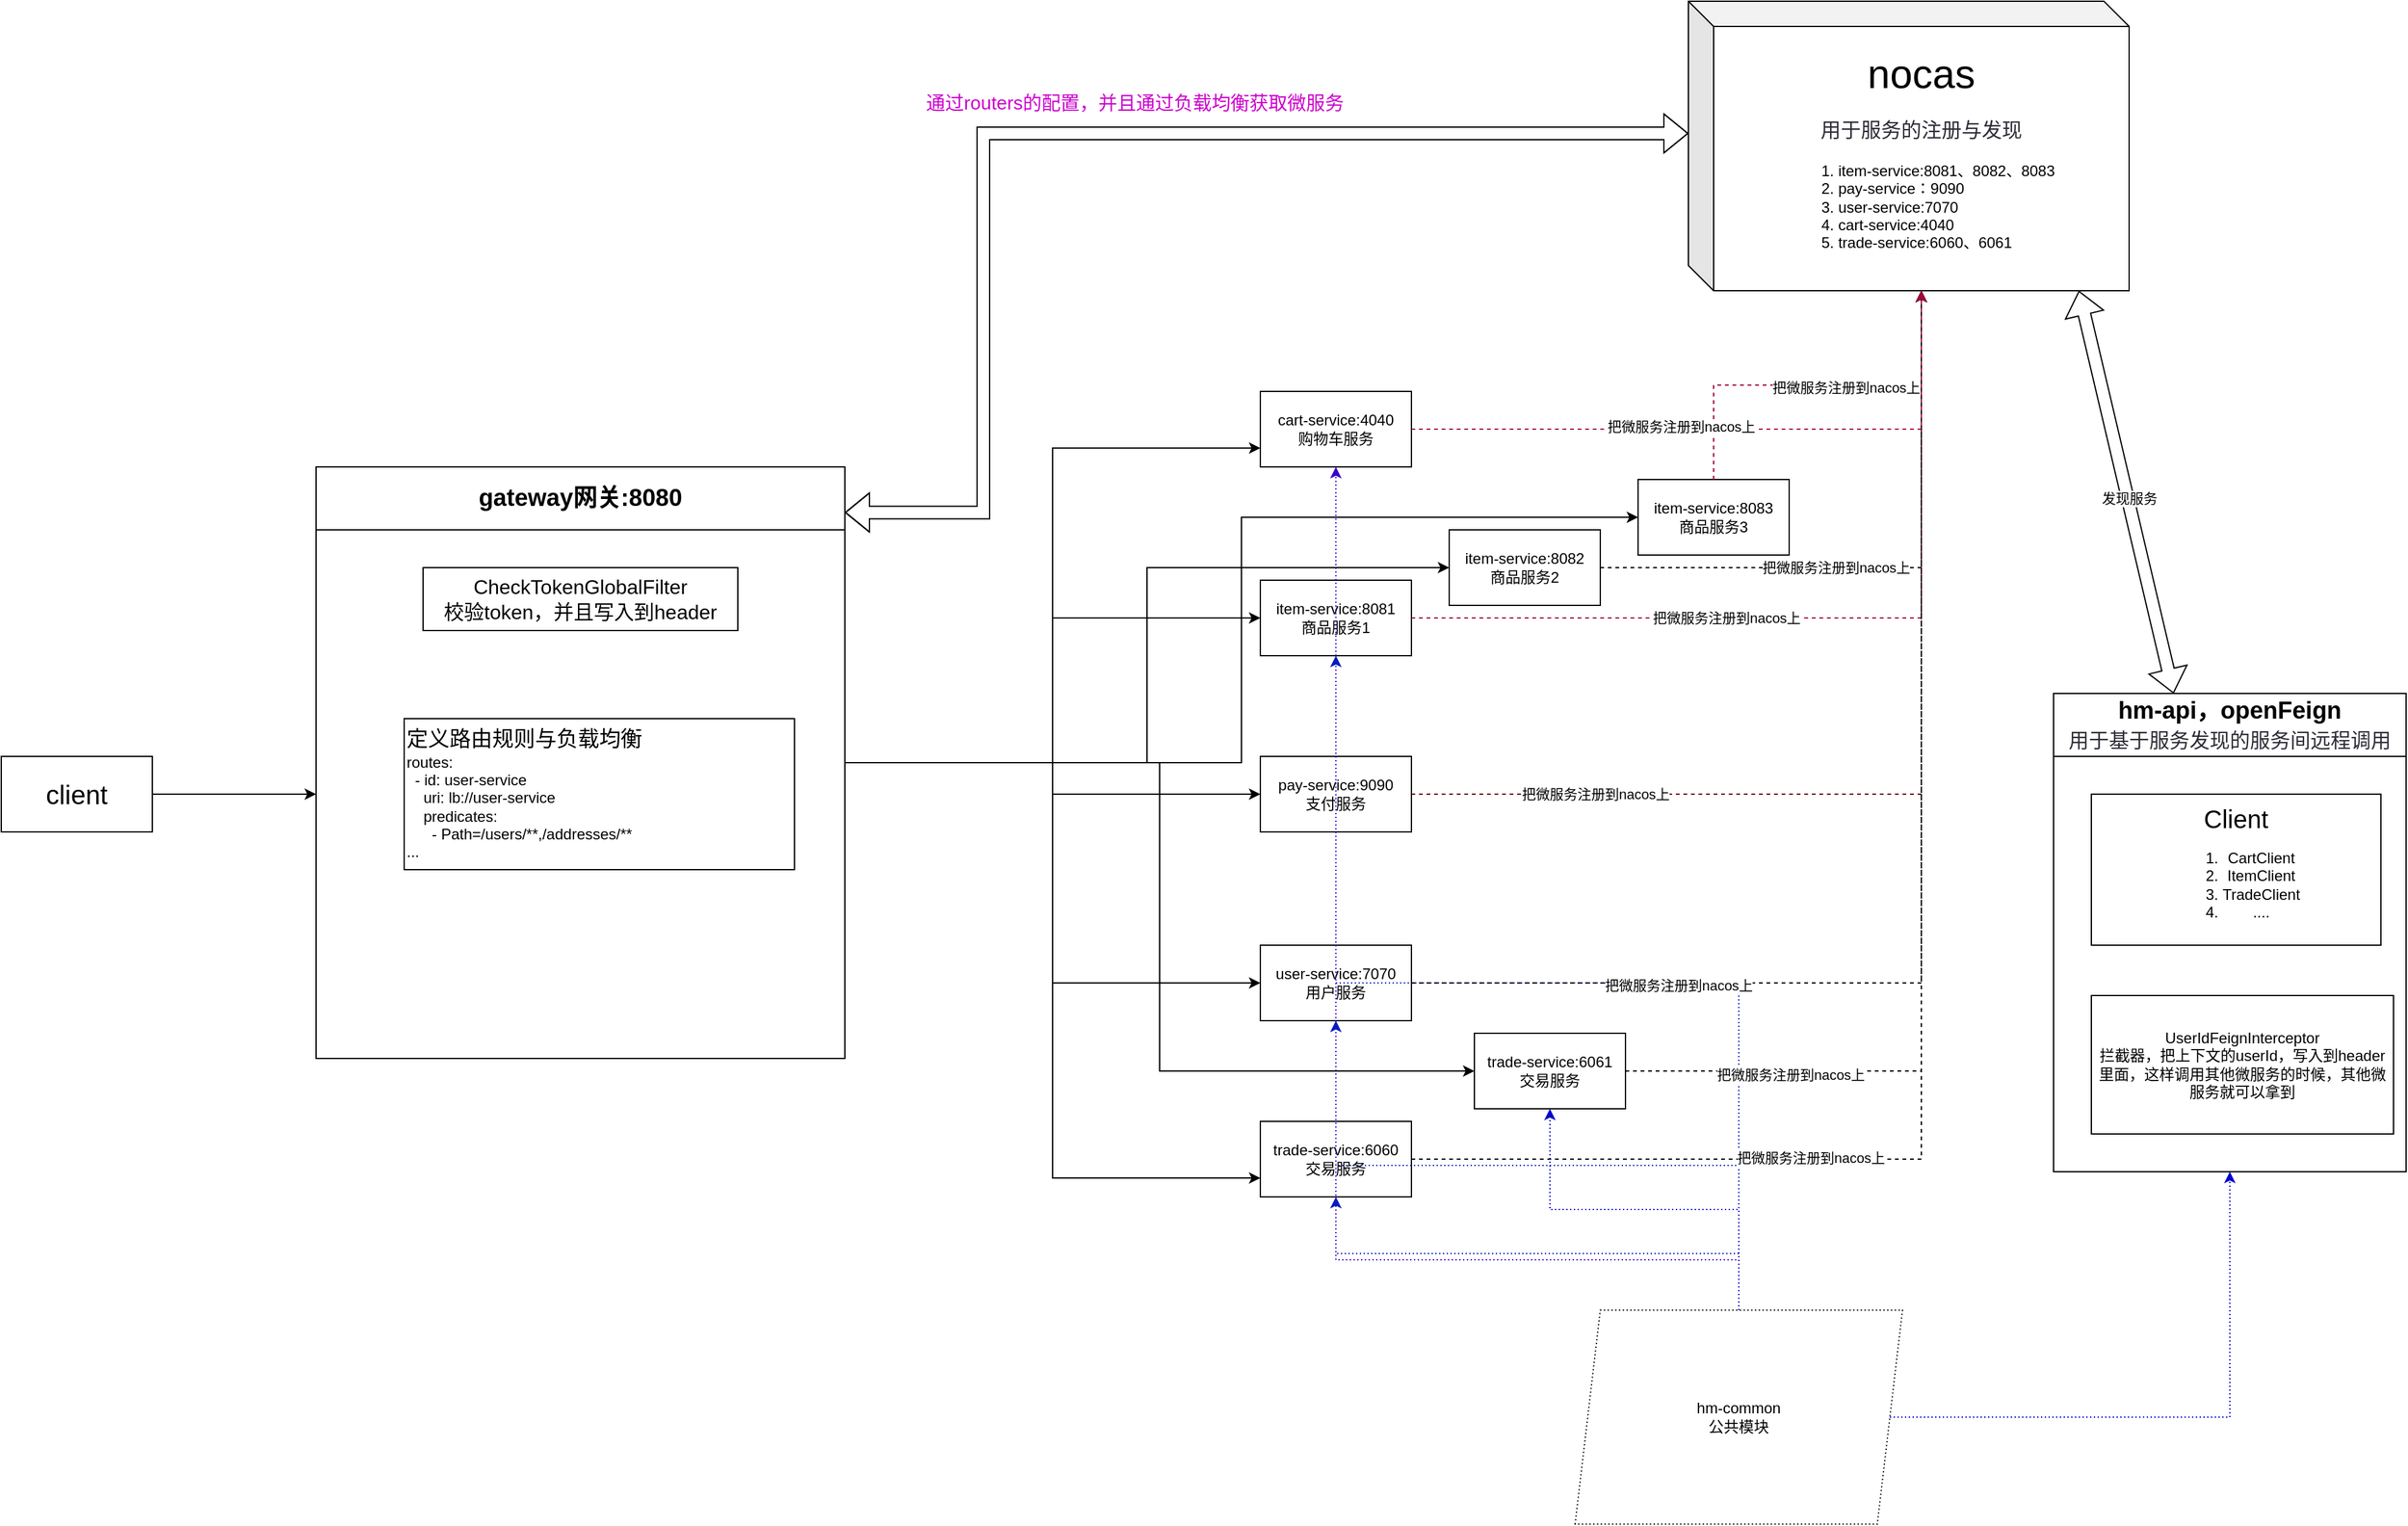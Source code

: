 <mxfile version="24.7.6">
  <diagram name="第 1 页" id="HG3GEFOJMeY1fM_Ur6Mi">
    <mxGraphModel dx="3703" dy="2258" grid="1" gridSize="10" guides="1" tooltips="1" connect="1" arrows="1" fold="1" page="1" pageScale="1" pageWidth="827" pageHeight="1169" math="0" shadow="0">
      <root>
        <mxCell id="0" />
        <mxCell id="1" parent="0" />
        <mxCell id="a9ZYFR0yFpN4XZ44wN_L-65" style="edgeStyle=elbowEdgeStyle;rounded=0;orthogonalLoop=1;jettySize=auto;elbow=vertical;html=1;" edge="1" parent="1" source="a9ZYFR0yFpN4XZ44wN_L-1">
          <mxGeometry relative="1" as="geometry">
            <mxPoint x="-870" y="450" as="targetPoint" />
          </mxGeometry>
        </mxCell>
        <mxCell id="a9ZYFR0yFpN4XZ44wN_L-1" value="&lt;font style=&quot;font-size: 21px;&quot;&gt;client&lt;/font&gt;" style="rounded=0;whiteSpace=wrap;html=1;" vertex="1" parent="1">
          <mxGeometry x="-1120" y="420" width="120" height="60" as="geometry" />
        </mxCell>
        <mxCell id="a9ZYFR0yFpN4XZ44wN_L-2" value="cart-service:4040&lt;div&gt;购物车服务&lt;/div&gt;" style="rounded=0;whiteSpace=wrap;html=1;" vertex="1" parent="1">
          <mxGeometry x="-120" y="130" width="120" height="60" as="geometry" />
        </mxCell>
        <mxCell id="a9ZYFR0yFpN4XZ44wN_L-4" value="item&lt;span style=&quot;background-color: initial;&quot;&gt;-service:8081&lt;/span&gt;&lt;div&gt;&lt;span style=&quot;background-color: initial;&quot;&gt;商品服务1&lt;/span&gt;&lt;/div&gt;" style="rounded=0;whiteSpace=wrap;html=1;" vertex="1" parent="1">
          <mxGeometry x="-120" y="280" width="120" height="60" as="geometry" />
        </mxCell>
        <mxCell id="a9ZYFR0yFpN4XZ44wN_L-5" value="&lt;span style=&quot;background-color: initial;&quot;&gt;pay&lt;/span&gt;&lt;span style=&quot;background-color: initial;&quot;&gt;-service:9090&lt;/span&gt;&lt;div&gt;&lt;span style=&quot;background-color: initial;&quot;&gt;支付服务&lt;/span&gt;&lt;/div&gt;" style="rounded=0;whiteSpace=wrap;html=1;" vertex="1" parent="1">
          <mxGeometry x="-120" y="420" width="120" height="60" as="geometry" />
        </mxCell>
        <mxCell id="a9ZYFR0yFpN4XZ44wN_L-6" value="&lt;span style=&quot;background-color: initial;&quot;&gt;user&lt;/span&gt;&lt;span style=&quot;background-color: initial;&quot;&gt;-service:7070&lt;/span&gt;&lt;div&gt;&lt;span style=&quot;background-color: initial;&quot;&gt;用户服务&lt;/span&gt;&lt;/div&gt;" style="rounded=0;whiteSpace=wrap;html=1;" vertex="1" parent="1">
          <mxGeometry x="-120" y="570" width="120" height="60" as="geometry" />
        </mxCell>
        <mxCell id="a9ZYFR0yFpN4XZ44wN_L-7" value="&lt;span style=&quot;background-color: initial;&quot;&gt;trade-service:6060&lt;/span&gt;&lt;div&gt;&lt;span style=&quot;background-color: initial;&quot;&gt;交易&lt;/span&gt;&lt;span style=&quot;background-color: initial;&quot;&gt;服务&lt;/span&gt;&lt;/div&gt;" style="rounded=0;whiteSpace=wrap;html=1;" vertex="1" parent="1">
          <mxGeometry x="-120" y="710" width="120" height="60" as="geometry" />
        </mxCell>
        <mxCell id="a9ZYFR0yFpN4XZ44wN_L-47" style="edgeStyle=orthogonalEdgeStyle;rounded=0;orthogonalLoop=1;jettySize=auto;html=1;entryX=0.5;entryY=1;entryDx=0;entryDy=0;dashed=1;dashPattern=1 2;strokeColor=#0000CC;" edge="1" parent="1" source="a9ZYFR0yFpN4XZ44wN_L-10" target="a9ZYFR0yFpN4XZ44wN_L-12">
          <mxGeometry relative="1" as="geometry" />
        </mxCell>
        <mxCell id="a9ZYFR0yFpN4XZ44wN_L-58" style="edgeStyle=elbowEdgeStyle;rounded=0;orthogonalLoop=1;jettySize=auto;elbow=vertical;html=1;entryX=0.5;entryY=1;entryDx=0;entryDy=0;fillColor=#0050ef;strokeColor=#001DBC;dashed=1;dashPattern=1 2;" edge="1" parent="1" source="a9ZYFR0yFpN4XZ44wN_L-10" target="a9ZYFR0yFpN4XZ44wN_L-7">
          <mxGeometry relative="1" as="geometry" />
        </mxCell>
        <mxCell id="a9ZYFR0yFpN4XZ44wN_L-59" style="edgeStyle=elbowEdgeStyle;rounded=0;orthogonalLoop=1;jettySize=auto;elbow=vertical;html=1;fillColor=#0050ef;strokeColor=#001DBC;dashed=1;dashPattern=1 2;" edge="1" parent="1" source="a9ZYFR0yFpN4XZ44wN_L-10" target="a9ZYFR0yFpN4XZ44wN_L-6">
          <mxGeometry relative="1" as="geometry" />
        </mxCell>
        <mxCell id="a9ZYFR0yFpN4XZ44wN_L-61" style="edgeStyle=elbowEdgeStyle;rounded=0;orthogonalLoop=1;jettySize=auto;elbow=vertical;html=1;entryX=0.5;entryY=1;entryDx=0;entryDy=0;dashed=1;dashPattern=1 2;fillColor=#0050ef;strokeColor=#001DBC;" edge="1" parent="1" source="a9ZYFR0yFpN4XZ44wN_L-10" target="a9ZYFR0yFpN4XZ44wN_L-4">
          <mxGeometry relative="1" as="geometry" />
        </mxCell>
        <mxCell id="a9ZYFR0yFpN4XZ44wN_L-62" style="edgeStyle=elbowEdgeStyle;rounded=0;orthogonalLoop=1;jettySize=auto;elbow=vertical;html=1;entryX=0.5;entryY=1;entryDx=0;entryDy=0;dashed=1;dashPattern=1 2;fillColor=#6a00ff;strokeColor=#3700CC;" edge="1" parent="1" source="a9ZYFR0yFpN4XZ44wN_L-10" target="a9ZYFR0yFpN4XZ44wN_L-2">
          <mxGeometry relative="1" as="geometry">
            <Array as="points">
              <mxPoint x="100" y="820" />
            </Array>
          </mxGeometry>
        </mxCell>
        <mxCell id="a9ZYFR0yFpN4XZ44wN_L-10" value="hm-common&lt;div&gt;公共模块&lt;/div&gt;" style="shape=parallelogram;perimeter=parallelogramPerimeter;whiteSpace=wrap;html=1;fixedSize=1;dashed=1;dashPattern=1 2;" vertex="1" parent="1">
          <mxGeometry x="130" y="860" width="260" height="170" as="geometry" />
        </mxCell>
        <mxCell id="a9ZYFR0yFpN4XZ44wN_L-12" value="&lt;font style=&quot;font-size: 19px;&quot;&gt;hm-api，openFeign&lt;br&gt;&lt;span style=&quot;color: rgb(44, 44, 54); font-family: -apple-system, BlinkMacSystemFont, &amp;quot;Segoe UI&amp;quot;, &amp;quot;Noto Sans&amp;quot;, Helvetica, Arial, sans-serif, &amp;quot;Apple Color Emoji&amp;quot;, &amp;quot;Segoe UI Emoji&amp;quot;; font-size: 16px; font-weight: 400; text-align: left; background-color: rgb(255, 255, 255);&quot;&gt;用于基于服务发现的服务间远程调用&lt;/span&gt;&lt;br&gt;&lt;/font&gt;" style="swimlane;whiteSpace=wrap;html=1;startSize=50;" vertex="1" parent="1">
          <mxGeometry x="510" y="370" width="280" height="380" as="geometry" />
        </mxCell>
        <mxCell id="a9ZYFR0yFpN4XZ44wN_L-54" value="&lt;font style=&quot;font-size: 20px;&quot;&gt;Client&lt;/font&gt;&lt;br&gt;&lt;ol&gt;&lt;li&gt;CartClient&lt;/li&gt;&lt;li&gt;ItemClient&lt;br&gt;&lt;/li&gt;&lt;li&gt;TradeClient&lt;br&gt;&lt;/li&gt;&lt;li&gt;....&lt;/li&gt;&lt;/ol&gt;" style="whiteSpace=wrap;html=1;align=center;" vertex="1" parent="a9ZYFR0yFpN4XZ44wN_L-12">
          <mxGeometry x="30" y="80" width="230" height="120" as="geometry" />
        </mxCell>
        <mxCell id="a9ZYFR0yFpN4XZ44wN_L-13" value="&lt;div style=&quot;&quot;&gt;&lt;span style=&quot;background-color: initial;&quot;&gt;&lt;font style=&quot;font-size: 32px;&quot;&gt;nocas&lt;br&gt;&lt;/font&gt;&lt;/span&gt;&lt;span style=&quot;color: rgb(44, 44, 54); font-family: -apple-system, BlinkMacSystemFont, &amp;quot;Segoe UI&amp;quot;, &amp;quot;Noto Sans&amp;quot;, Helvetica, Arial, sans-serif, &amp;quot;Apple Color Emoji&amp;quot;, &amp;quot;Segoe UI Emoji&amp;quot;; font-size: 16px; text-align: left; background-color: rgb(255, 255, 255);&quot;&gt;用于服务的注册与发现&lt;/span&gt;&lt;span style=&quot;background-color: initial;&quot;&gt;&lt;font style=&quot;font-size: 32px;&quot;&gt;&lt;br&gt;&lt;/font&gt;&lt;/span&gt;&lt;/div&gt;&lt;ol&gt;&lt;li style=&quot;text-align: left;&quot;&gt;item-service:8081、8082、8083&lt;/li&gt;&lt;li style=&quot;text-align: left;&quot;&gt;pay-service：9090&lt;/li&gt;&lt;li style=&quot;text-align: left;&quot;&gt;user-service:7070&lt;/li&gt;&lt;li style=&quot;text-align: left;&quot;&gt;cart-service:4040&lt;/li&gt;&lt;li style=&quot;text-align: left;&quot;&gt;trade-service:6060、6061&lt;/li&gt;&lt;/ol&gt;" style="shape=cube;whiteSpace=wrap;html=1;boundedLbl=1;backgroundOutline=1;darkOpacity=0.05;darkOpacity2=0.1;align=center;" vertex="1" parent="1">
          <mxGeometry x="220" y="-180" width="350" height="230" as="geometry" />
        </mxCell>
        <mxCell id="a9ZYFR0yFpN4XZ44wN_L-14" value="item&lt;span style=&quot;background-color: initial;&quot;&gt;-service:8082&lt;/span&gt;&lt;div&gt;&lt;span style=&quot;background-color: initial;&quot;&gt;商品服务2&lt;/span&gt;&lt;/div&gt;" style="rounded=0;whiteSpace=wrap;html=1;" vertex="1" parent="1">
          <mxGeometry x="30" y="240" width="120" height="60" as="geometry" />
        </mxCell>
        <mxCell id="a9ZYFR0yFpN4XZ44wN_L-15" value="item&lt;span style=&quot;background-color: initial;&quot;&gt;-service:8083&lt;/span&gt;&lt;div&gt;&lt;span style=&quot;background-color: initial;&quot;&gt;商品服务3&lt;/span&gt;&lt;/div&gt;" style="rounded=0;whiteSpace=wrap;html=1;" vertex="1" parent="1">
          <mxGeometry x="180" y="200" width="120" height="60" as="geometry" />
        </mxCell>
        <mxCell id="a9ZYFR0yFpN4XZ44wN_L-20" value="&lt;span style=&quot;background-color: initial;&quot;&gt;trade-service:6061&lt;/span&gt;&lt;div&gt;&lt;span style=&quot;background-color: initial;&quot;&gt;交易&lt;/span&gt;&lt;span style=&quot;background-color: initial;&quot;&gt;服务&lt;/span&gt;&lt;/div&gt;" style="rounded=0;whiteSpace=wrap;html=1;" vertex="1" parent="1">
          <mxGeometry x="50" y="640" width="120" height="60" as="geometry" />
        </mxCell>
        <mxCell id="a9ZYFR0yFpN4XZ44wN_L-24" style="edgeStyle=orthogonalEdgeStyle;rounded=0;orthogonalLoop=1;jettySize=auto;html=1;entryX=0;entryY=0;entryDx=185;entryDy=230;entryPerimeter=0;dashed=1;" edge="1" parent="1" source="a9ZYFR0yFpN4XZ44wN_L-14" target="a9ZYFR0yFpN4XZ44wN_L-13">
          <mxGeometry relative="1" as="geometry" />
        </mxCell>
        <mxCell id="a9ZYFR0yFpN4XZ44wN_L-91" value="把微服务注册到nacos上" style="edgeLabel;html=1;align=center;verticalAlign=middle;resizable=0;points=[];" vertex="1" connectable="0" parent="a9ZYFR0yFpN4XZ44wN_L-24">
          <mxGeometry x="-0.213" relative="1" as="geometry">
            <mxPoint as="offset" />
          </mxGeometry>
        </mxCell>
        <mxCell id="a9ZYFR0yFpN4XZ44wN_L-25" style="edgeStyle=orthogonalEdgeStyle;rounded=0;orthogonalLoop=1;jettySize=auto;html=1;entryX=0;entryY=0;entryDx=185;entryDy=230;entryPerimeter=0;fillColor=#d80073;strokeColor=#A50040;dashed=1;" edge="1" parent="1" source="a9ZYFR0yFpN4XZ44wN_L-4" target="a9ZYFR0yFpN4XZ44wN_L-13">
          <mxGeometry relative="1" as="geometry" />
        </mxCell>
        <mxCell id="a9ZYFR0yFpN4XZ44wN_L-87" value="&lt;span style=&quot;color: rgba(0, 0, 0, 0); font-family: monospace; font-size: 0px; text-align: start; background-color: rgb(251, 251, 251);&quot;&gt;%3CmxGraphModel%3E%3Croot%3E%3CmxCell%20id%3D%220%22%2F%3E%3CmxCell%20id%3D%221%22%20parent%3D%220%22%2F%3E%3CmxCell%20id%3D%222%22%20value%3D%22%E6%8A%8A%E5%BE%AE%E6%9C%8D%E5%8A%A1%E6%B3%A8%E5%86%8C%E5%88%B0nacos%E4%B8%8A%22%20style%3D%22edgeLabel%3Bhtml%3D1%3Balign%3Dcenter%3BverticalAlign%3Dmiddle%3Bresizable%3D0%3Bpoints%3D%5B%5D%3B%22%20vertex%3D%221%22%20connectable%3D%220%22%20parent%3D%221%22%3E%3CmxGeometry%20x%3D%22145.833%22%20y%3D%22450.0%22%20as%3D%22geometry%22%2F%3E%3C%2FmxCell%3E%3C%2Froot%3E%3C%2FmxGraphModel%3E&lt;/span&gt;" style="edgeLabel;html=1;align=center;verticalAlign=middle;resizable=0;points=[];" vertex="1" connectable="0" parent="a9ZYFR0yFpN4XZ44wN_L-25">
          <mxGeometry x="-0.35" relative="1" as="geometry">
            <mxPoint as="offset" />
          </mxGeometry>
        </mxCell>
        <mxCell id="a9ZYFR0yFpN4XZ44wN_L-88" value="把微服务注册到nacos上" style="edgeLabel;html=1;align=center;verticalAlign=middle;resizable=0;points=[];" vertex="1" connectable="0" parent="a9ZYFR0yFpN4XZ44wN_L-25">
          <mxGeometry x="-0.248" relative="1" as="geometry">
            <mxPoint as="offset" />
          </mxGeometry>
        </mxCell>
        <mxCell id="a9ZYFR0yFpN4XZ44wN_L-26" style="edgeStyle=orthogonalEdgeStyle;rounded=0;orthogonalLoop=1;jettySize=auto;html=1;entryX=0;entryY=0;entryDx=185;entryDy=230;entryPerimeter=0;fillColor=#d80073;strokeColor=#A50040;dashed=1;" edge="1" parent="1" source="a9ZYFR0yFpN4XZ44wN_L-15" target="a9ZYFR0yFpN4XZ44wN_L-13">
          <mxGeometry relative="1" as="geometry" />
        </mxCell>
        <mxCell id="a9ZYFR0yFpN4XZ44wN_L-90" value="把微服务注册到nacos上" style="edgeLabel;html=1;align=center;verticalAlign=middle;resizable=0;points=[];" vertex="1" connectable="0" parent="a9ZYFR0yFpN4XZ44wN_L-26">
          <mxGeometry x="0.144" y="-2" relative="1" as="geometry">
            <mxPoint as="offset" />
          </mxGeometry>
        </mxCell>
        <mxCell id="a9ZYFR0yFpN4XZ44wN_L-27" style="edgeStyle=orthogonalEdgeStyle;rounded=0;orthogonalLoop=1;jettySize=auto;html=1;entryX=0;entryY=0;entryDx=185;entryDy=230;entryPerimeter=0;dashed=1;fillColor=#a20025;strokeColor=#6F0000;" edge="1" parent="1" source="a9ZYFR0yFpN4XZ44wN_L-5" target="a9ZYFR0yFpN4XZ44wN_L-13">
          <mxGeometry relative="1" as="geometry" />
        </mxCell>
        <mxCell id="a9ZYFR0yFpN4XZ44wN_L-86" value="把微服务注册到nacos上" style="edgeLabel;html=1;align=center;verticalAlign=middle;resizable=0;points=[];" vertex="1" connectable="0" parent="a9ZYFR0yFpN4XZ44wN_L-27">
          <mxGeometry x="-0.637" relative="1" as="geometry">
            <mxPoint as="offset" />
          </mxGeometry>
        </mxCell>
        <mxCell id="a9ZYFR0yFpN4XZ44wN_L-28" style="edgeStyle=orthogonalEdgeStyle;rounded=0;orthogonalLoop=1;jettySize=auto;html=1;entryX=0;entryY=0;entryDx=185;entryDy=230;entryPerimeter=0;dashed=1;" edge="1" parent="1" source="a9ZYFR0yFpN4XZ44wN_L-6" target="a9ZYFR0yFpN4XZ44wN_L-13">
          <mxGeometry relative="1" as="geometry" />
        </mxCell>
        <mxCell id="a9ZYFR0yFpN4XZ44wN_L-92" value="把微服务注册到nacos上" style="edgeLabel;html=1;align=center;verticalAlign=middle;resizable=0;points=[];" vertex="1" connectable="0" parent="a9ZYFR0yFpN4XZ44wN_L-28">
          <mxGeometry x="-0.556" y="-2" relative="1" as="geometry">
            <mxPoint as="offset" />
          </mxGeometry>
        </mxCell>
        <mxCell id="a9ZYFR0yFpN4XZ44wN_L-29" style="edgeStyle=orthogonalEdgeStyle;rounded=0;orthogonalLoop=1;jettySize=auto;html=1;entryX=0;entryY=0;entryDx=185;entryDy=230;entryPerimeter=0;dashed=1;" edge="1" parent="1" source="a9ZYFR0yFpN4XZ44wN_L-7" target="a9ZYFR0yFpN4XZ44wN_L-13">
          <mxGeometry relative="1" as="geometry" />
        </mxCell>
        <mxCell id="a9ZYFR0yFpN4XZ44wN_L-94" value="把微服务注册到nacos上" style="edgeLabel;html=1;align=center;verticalAlign=middle;resizable=0;points=[];" vertex="1" connectable="0" parent="a9ZYFR0yFpN4XZ44wN_L-29">
          <mxGeometry x="-0.421" y="1" relative="1" as="geometry">
            <mxPoint as="offset" />
          </mxGeometry>
        </mxCell>
        <mxCell id="a9ZYFR0yFpN4XZ44wN_L-31" style="edgeStyle=orthogonalEdgeStyle;rounded=0;orthogonalLoop=1;jettySize=auto;html=1;entryX=0;entryY=0;entryDx=185;entryDy=230;entryPerimeter=0;dashed=1;" edge="1" parent="1" source="a9ZYFR0yFpN4XZ44wN_L-20" target="a9ZYFR0yFpN4XZ44wN_L-13">
          <mxGeometry relative="1" as="geometry" />
        </mxCell>
        <mxCell id="a9ZYFR0yFpN4XZ44wN_L-93" value="把微服务注册到nacos上" style="edgeLabel;html=1;align=center;verticalAlign=middle;resizable=0;points=[];" vertex="1" connectable="0" parent="a9ZYFR0yFpN4XZ44wN_L-31">
          <mxGeometry x="-0.694" y="-3" relative="1" as="geometry">
            <mxPoint as="offset" />
          </mxGeometry>
        </mxCell>
        <mxCell id="a9ZYFR0yFpN4XZ44wN_L-39" style="edgeStyle=orthogonalEdgeStyle;rounded=0;orthogonalLoop=1;jettySize=auto;html=1;entryX=0;entryY=0;entryDx=185;entryDy=230;entryPerimeter=0;dashed=1;fillColor=#d80073;strokeColor=#A50040;" edge="1" parent="1" source="a9ZYFR0yFpN4XZ44wN_L-2" target="a9ZYFR0yFpN4XZ44wN_L-13">
          <mxGeometry relative="1" as="geometry" />
        </mxCell>
        <mxCell id="a9ZYFR0yFpN4XZ44wN_L-89" value="把微服务注册到nacos上" style="edgeLabel;html=1;align=center;verticalAlign=middle;resizable=0;points=[];" vertex="1" connectable="0" parent="a9ZYFR0yFpN4XZ44wN_L-39">
          <mxGeometry x="-0.171" y="1" relative="1" as="geometry">
            <mxPoint y="-1" as="offset" />
          </mxGeometry>
        </mxCell>
        <mxCell id="a9ZYFR0yFpN4XZ44wN_L-46" style="edgeStyle=orthogonalEdgeStyle;rounded=0;orthogonalLoop=1;jettySize=auto;html=1;entryX=0.5;entryY=1;entryDx=0;entryDy=0;dashed=1;dashPattern=1 2;strokeColor=#0000CC;" edge="1" parent="1" source="a9ZYFR0yFpN4XZ44wN_L-10" target="a9ZYFR0yFpN4XZ44wN_L-20">
          <mxGeometry relative="1" as="geometry" />
        </mxCell>
        <mxCell id="a9ZYFR0yFpN4XZ44wN_L-74" style="edgeStyle=elbowEdgeStyle;shape=flexArrow;rounded=0;orthogonalLoop=1;jettySize=auto;html=1;entryX=0;entryY=0;entryDx=0;entryDy=105;entryPerimeter=0;startArrow=block;exitX=1;exitY=0.077;exitDx=0;exitDy=0;exitPerimeter=0;" edge="1" parent="1" source="a9ZYFR0yFpN4XZ44wN_L-56" target="a9ZYFR0yFpN4XZ44wN_L-13">
          <mxGeometry relative="1" as="geometry">
            <mxPoint x="-580" y="-80" as="targetPoint" />
            <Array as="points">
              <mxPoint x="-340" y="70" />
            </Array>
          </mxGeometry>
        </mxCell>
        <mxCell id="a9ZYFR0yFpN4XZ44wN_L-85" value="&lt;font color=&quot;#cc00cc&quot; style=&quot;font-size: 15px;&quot;&gt;通过routers的配置，并且通过负载均衡获取微服务&lt;/font&gt;" style="edgeLabel;html=1;align=center;verticalAlign=middle;resizable=0;points=[];" vertex="1" connectable="0" parent="a9ZYFR0yFpN4XZ44wN_L-74">
          <mxGeometry x="0.059" y="6" relative="1" as="geometry">
            <mxPoint x="17" y="-19" as="offset" />
          </mxGeometry>
        </mxCell>
        <mxCell id="a9ZYFR0yFpN4XZ44wN_L-76" style="edgeStyle=orthogonalEdgeStyle;rounded=0;orthogonalLoop=1;jettySize=auto;html=1;elbow=vertical;" edge="1" parent="1" source="a9ZYFR0yFpN4XZ44wN_L-56" target="a9ZYFR0yFpN4XZ44wN_L-4">
          <mxGeometry relative="1" as="geometry" />
        </mxCell>
        <mxCell id="a9ZYFR0yFpN4XZ44wN_L-77" style="edgeStyle=orthogonalEdgeStyle;rounded=0;orthogonalLoop=1;jettySize=auto;html=1;entryX=0;entryY=0.75;entryDx=0;entryDy=0;elbow=vertical;" edge="1" parent="1" source="a9ZYFR0yFpN4XZ44wN_L-56" target="a9ZYFR0yFpN4XZ44wN_L-2">
          <mxGeometry relative="1" as="geometry" />
        </mxCell>
        <mxCell id="a9ZYFR0yFpN4XZ44wN_L-78" style="edgeStyle=orthogonalEdgeStyle;rounded=0;orthogonalLoop=1;jettySize=auto;html=1;entryX=0;entryY=0.5;entryDx=0;entryDy=0;elbow=vertical;" edge="1" parent="1" source="a9ZYFR0yFpN4XZ44wN_L-56" target="a9ZYFR0yFpN4XZ44wN_L-5">
          <mxGeometry relative="1" as="geometry" />
        </mxCell>
        <mxCell id="a9ZYFR0yFpN4XZ44wN_L-79" style="edgeStyle=orthogonalEdgeStyle;rounded=0;orthogonalLoop=1;jettySize=auto;html=1;entryX=0;entryY=0.5;entryDx=0;entryDy=0;elbow=vertical;" edge="1" parent="1" source="a9ZYFR0yFpN4XZ44wN_L-56" target="a9ZYFR0yFpN4XZ44wN_L-6">
          <mxGeometry relative="1" as="geometry" />
        </mxCell>
        <mxCell id="a9ZYFR0yFpN4XZ44wN_L-81" style="edgeStyle=orthogonalEdgeStyle;rounded=0;orthogonalLoop=1;jettySize=auto;html=1;elbow=vertical;" edge="1" parent="1" source="a9ZYFR0yFpN4XZ44wN_L-56" target="a9ZYFR0yFpN4XZ44wN_L-14">
          <mxGeometry relative="1" as="geometry" />
        </mxCell>
        <mxCell id="a9ZYFR0yFpN4XZ44wN_L-82" style="edgeStyle=orthogonalEdgeStyle;rounded=0;orthogonalLoop=1;jettySize=auto;html=1;elbow=vertical;" edge="1" parent="1" source="a9ZYFR0yFpN4XZ44wN_L-56" target="a9ZYFR0yFpN4XZ44wN_L-15">
          <mxGeometry relative="1" as="geometry" />
        </mxCell>
        <mxCell id="a9ZYFR0yFpN4XZ44wN_L-83" style="edgeStyle=orthogonalEdgeStyle;rounded=0;orthogonalLoop=1;jettySize=auto;html=1;entryX=0;entryY=0.75;entryDx=0;entryDy=0;elbow=vertical;" edge="1" parent="1" source="a9ZYFR0yFpN4XZ44wN_L-56" target="a9ZYFR0yFpN4XZ44wN_L-7">
          <mxGeometry relative="1" as="geometry" />
        </mxCell>
        <mxCell id="a9ZYFR0yFpN4XZ44wN_L-84" style="edgeStyle=orthogonalEdgeStyle;rounded=0;orthogonalLoop=1;jettySize=auto;html=1;entryX=0;entryY=0.5;entryDx=0;entryDy=0;elbow=vertical;" edge="1" parent="1" source="a9ZYFR0yFpN4XZ44wN_L-56" target="a9ZYFR0yFpN4XZ44wN_L-20">
          <mxGeometry relative="1" as="geometry" />
        </mxCell>
        <mxCell id="a9ZYFR0yFpN4XZ44wN_L-56" value="&lt;span style=&quot;font-size: 19px;&quot;&gt;gateway网关:8080&lt;/span&gt;" style="swimlane;whiteSpace=wrap;html=1;startSize=50;" vertex="1" parent="1">
          <mxGeometry x="-870" y="190" width="420" height="470" as="geometry" />
        </mxCell>
        <mxCell id="a9ZYFR0yFpN4XZ44wN_L-63" value="&lt;font style=&quot;font-size: 16px;&quot;&gt;CheckTokenGlobalFilter&lt;/font&gt;&lt;div&gt;&lt;span style=&quot;font-size: 16px;&quot;&gt;校验token，并且写入到header&lt;/span&gt;&lt;/div&gt;" style="whiteSpace=wrap;html=1;" vertex="1" parent="a9ZYFR0yFpN4XZ44wN_L-56">
          <mxGeometry x="85" y="80" width="250" height="50" as="geometry" />
        </mxCell>
        <mxCell id="a9ZYFR0yFpN4XZ44wN_L-68" value="&lt;div&gt;&lt;font style=&quot;font-size: 17px;&quot;&gt;定义路由规则与负载均衡&lt;/font&gt;&lt;/div&gt;&lt;div&gt;routes:&lt;/div&gt;&lt;div&gt;&amp;nbsp; - id: user-service&lt;/div&gt;&lt;div&gt;&amp;nbsp; &amp;nbsp; uri: lb://user-service&amp;nbsp; &amp;nbsp;&amp;nbsp;&lt;/div&gt;&lt;div&gt;&amp;nbsp; &amp;nbsp; predicates:&lt;/div&gt;&lt;div&gt;&amp;nbsp; &amp;nbsp; &amp;nbsp; - Path=/users/**,/addresses/**&amp;nbsp;&lt;/div&gt;&lt;div&gt;...&lt;/div&gt;" style="whiteSpace=wrap;html=1;align=left;" vertex="1" parent="a9ZYFR0yFpN4XZ44wN_L-56">
          <mxGeometry x="70" y="200" width="310" height="120" as="geometry" />
        </mxCell>
        <mxCell id="a9ZYFR0yFpN4XZ44wN_L-95" value="UserIdFeignInterceptor&lt;br&gt;拦截器，把上下文的userId，写入到header里面，这样调用其他微服务的时候，其他微服务就可以拿到" style="whiteSpace=wrap;html=1;" vertex="1" parent="1">
          <mxGeometry x="540" y="610" width="240" height="110" as="geometry" />
        </mxCell>
        <mxCell id="a9ZYFR0yFpN4XZ44wN_L-96" style="rounded=0;orthogonalLoop=1;jettySize=auto;html=1;entryX=0.886;entryY=1;entryDx=0;entryDy=0;entryPerimeter=0;elbow=vertical;shape=flexArrow;startArrow=block;" edge="1" parent="1" source="a9ZYFR0yFpN4XZ44wN_L-12" target="a9ZYFR0yFpN4XZ44wN_L-13">
          <mxGeometry relative="1" as="geometry" />
        </mxCell>
        <mxCell id="a9ZYFR0yFpN4XZ44wN_L-97" value="发现服务" style="edgeLabel;html=1;align=center;verticalAlign=middle;resizable=0;points=[];" vertex="1" connectable="0" parent="a9ZYFR0yFpN4XZ44wN_L-96">
          <mxGeometry x="-0.04" y="-1" relative="1" as="geometry">
            <mxPoint y="-1" as="offset" />
          </mxGeometry>
        </mxCell>
      </root>
    </mxGraphModel>
  </diagram>
</mxfile>
